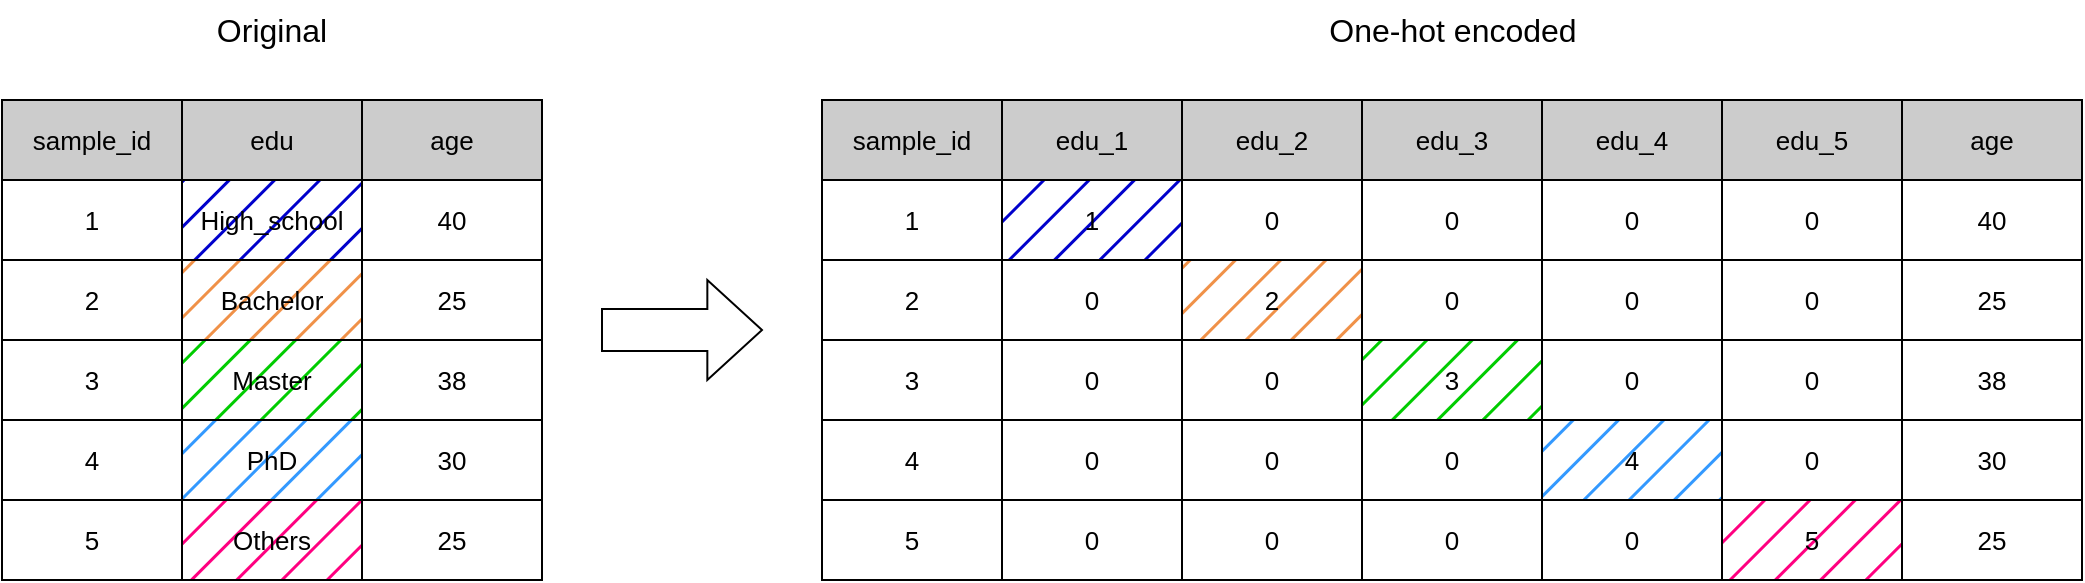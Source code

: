 <mxfile version="27.1.6">
  <diagram name="第 1 页" id="UjdoN_yO7u_s7miZdj-9">
    <mxGraphModel dx="1949" dy="731" grid="1" gridSize="10" guides="1" tooltips="1" connect="1" arrows="1" fold="1" page="1" pageScale="1" pageWidth="827" pageHeight="1169" math="0" shadow="0">
      <root>
        <mxCell id="0" />
        <mxCell id="1" parent="0" />
        <mxCell id="mAtXb0K_o6JOtv1EFaET-3" value="edu" style="rounded=0;whiteSpace=wrap;html=1;fontSize=13;fillColor=#CCCCCC;" vertex="1" parent="1">
          <mxGeometry x="80" y="80" width="90" height="40" as="geometry" />
        </mxCell>
        <mxCell id="mAtXb0K_o6JOtv1EFaET-9" value="High_school" style="rounded=0;whiteSpace=wrap;html=1;fontSize=13;fillColor=#0000CC;gradientColor=none;fillStyle=hatch;" vertex="1" parent="1">
          <mxGeometry x="80" y="120" width="90" height="40" as="geometry" />
        </mxCell>
        <mxCell id="mAtXb0K_o6JOtv1EFaET-10" value="Bachelor" style="rounded=0;whiteSpace=wrap;html=1;fontSize=13;fillColor=#F09148;gradientColor=none;fillStyle=hatch;" vertex="1" parent="1">
          <mxGeometry x="80" y="160" width="90" height="40" as="geometry" />
        </mxCell>
        <mxCell id="mAtXb0K_o6JOtv1EFaET-11" value="Master" style="rounded=0;whiteSpace=wrap;html=1;fontSize=13;fillColor=#00CC00;gradientColor=none;fillStyle=hatch;" vertex="1" parent="1">
          <mxGeometry x="80" y="200" width="90" height="40" as="geometry" />
        </mxCell>
        <mxCell id="mAtXb0K_o6JOtv1EFaET-12" value="PhD" style="rounded=0;whiteSpace=wrap;html=1;fontSize=13;fillColor=#3399FF;gradientColor=none;fillStyle=hatch;" vertex="1" parent="1">
          <mxGeometry x="80" y="240" width="90" height="40" as="geometry" />
        </mxCell>
        <mxCell id="mAtXb0K_o6JOtv1EFaET-13" value="Others" style="rounded=0;whiteSpace=wrap;html=1;fontSize=13;fillColor=#FF0080;gradientColor=none;fillStyle=hatch;" vertex="1" parent="1">
          <mxGeometry x="80" y="280" width="90" height="40" as="geometry" />
        </mxCell>
        <mxCell id="mAtXb0K_o6JOtv1EFaET-14" value="Original" style="text;html=1;align=center;verticalAlign=middle;whiteSpace=wrap;rounded=0;fontSize=16;" vertex="1" parent="1">
          <mxGeometry x="95" y="30" width="60" height="30" as="geometry" />
        </mxCell>
        <mxCell id="mAtXb0K_o6JOtv1EFaET-15" value="sample_id" style="rounded=0;whiteSpace=wrap;html=1;fontSize=13;fillColor=#CCCCCC;" vertex="1" parent="1">
          <mxGeometry x="-10" y="80" width="90" height="40" as="geometry" />
        </mxCell>
        <mxCell id="mAtXb0K_o6JOtv1EFaET-16" value="1" style="rounded=0;whiteSpace=wrap;html=1;fontSize=13;fillColor=#FFFFFF;" vertex="1" parent="1">
          <mxGeometry x="-10" y="120" width="90" height="40" as="geometry" />
        </mxCell>
        <mxCell id="mAtXb0K_o6JOtv1EFaET-17" value="2" style="rounded=0;whiteSpace=wrap;html=1;fontSize=13;fillColor=#FFFFFF;" vertex="1" parent="1">
          <mxGeometry x="-10" y="160" width="90" height="40" as="geometry" />
        </mxCell>
        <mxCell id="mAtXb0K_o6JOtv1EFaET-18" value="3" style="rounded=0;whiteSpace=wrap;html=1;fontSize=13;fillColor=#FFFFFF;" vertex="1" parent="1">
          <mxGeometry x="-10" y="200" width="90" height="40" as="geometry" />
        </mxCell>
        <mxCell id="mAtXb0K_o6JOtv1EFaET-19" value="4" style="rounded=0;whiteSpace=wrap;html=1;fontSize=13;fillColor=#FFFFFF;" vertex="1" parent="1">
          <mxGeometry x="-10" y="240" width="90" height="40" as="geometry" />
        </mxCell>
        <mxCell id="mAtXb0K_o6JOtv1EFaET-20" value="5" style="rounded=0;whiteSpace=wrap;html=1;fontSize=13;fillColor=#FFFFFF;" vertex="1" parent="1">
          <mxGeometry x="-10" y="280" width="90" height="40" as="geometry" />
        </mxCell>
        <mxCell id="mAtXb0K_o6JOtv1EFaET-21" value="age" style="rounded=0;whiteSpace=wrap;html=1;fontSize=13;fillColor=#CCCCCC;" vertex="1" parent="1">
          <mxGeometry x="170" y="80" width="90" height="40" as="geometry" />
        </mxCell>
        <mxCell id="mAtXb0K_o6JOtv1EFaET-22" value="40" style="rounded=0;whiteSpace=wrap;html=1;fontSize=13;fillColor=#FFFFFF;" vertex="1" parent="1">
          <mxGeometry x="170" y="120" width="90" height="40" as="geometry" />
        </mxCell>
        <mxCell id="mAtXb0K_o6JOtv1EFaET-23" value="25" style="rounded=0;whiteSpace=wrap;html=1;fontSize=13;fillColor=#FFFFFF;" vertex="1" parent="1">
          <mxGeometry x="170" y="160" width="90" height="40" as="geometry" />
        </mxCell>
        <mxCell id="mAtXb0K_o6JOtv1EFaET-24" value="38" style="rounded=0;whiteSpace=wrap;html=1;fontSize=13;fillColor=#FFFFFF;" vertex="1" parent="1">
          <mxGeometry x="170" y="200" width="90" height="40" as="geometry" />
        </mxCell>
        <mxCell id="mAtXb0K_o6JOtv1EFaET-25" value="30" style="rounded=0;whiteSpace=wrap;html=1;fontSize=13;fillColor=#FFFFFF;" vertex="1" parent="1">
          <mxGeometry x="170" y="240" width="90" height="40" as="geometry" />
        </mxCell>
        <mxCell id="mAtXb0K_o6JOtv1EFaET-26" value="25" style="rounded=0;whiteSpace=wrap;html=1;fontSize=13;fillColor=#FFFFFF;" vertex="1" parent="1">
          <mxGeometry x="170" y="280" width="90" height="40" as="geometry" />
        </mxCell>
        <mxCell id="mAtXb0K_o6JOtv1EFaET-27" value="sample_id" style="rounded=0;whiteSpace=wrap;html=1;fontSize=13;fillColor=#CCCCCC;" vertex="1" parent="1">
          <mxGeometry x="400" y="80" width="90" height="40" as="geometry" />
        </mxCell>
        <mxCell id="mAtXb0K_o6JOtv1EFaET-28" value="1" style="rounded=0;whiteSpace=wrap;html=1;fontSize=13;fillColor=#FFFFFF;" vertex="1" parent="1">
          <mxGeometry x="400" y="120" width="90" height="40" as="geometry" />
        </mxCell>
        <mxCell id="mAtXb0K_o6JOtv1EFaET-29" value="2" style="rounded=0;whiteSpace=wrap;html=1;fontSize=13;fillColor=#FFFFFF;" vertex="1" parent="1">
          <mxGeometry x="400" y="160" width="90" height="40" as="geometry" />
        </mxCell>
        <mxCell id="mAtXb0K_o6JOtv1EFaET-30" value="3" style="rounded=0;whiteSpace=wrap;html=1;fontSize=13;fillColor=#FFFFFF;" vertex="1" parent="1">
          <mxGeometry x="400" y="200" width="90" height="40" as="geometry" />
        </mxCell>
        <mxCell id="mAtXb0K_o6JOtv1EFaET-31" value="4" style="rounded=0;whiteSpace=wrap;html=1;fontSize=13;fillColor=#FFFFFF;" vertex="1" parent="1">
          <mxGeometry x="400" y="240" width="90" height="40" as="geometry" />
        </mxCell>
        <mxCell id="mAtXb0K_o6JOtv1EFaET-32" value="5" style="rounded=0;whiteSpace=wrap;html=1;fontSize=13;fillColor=#FFFFFF;" vertex="1" parent="1">
          <mxGeometry x="400" y="280" width="90" height="40" as="geometry" />
        </mxCell>
        <mxCell id="mAtXb0K_o6JOtv1EFaET-33" value="edu_1" style="rounded=0;whiteSpace=wrap;html=1;fontSize=13;fillColor=#CCCCCC;" vertex="1" parent="1">
          <mxGeometry x="490" y="80" width="90" height="40" as="geometry" />
        </mxCell>
        <mxCell id="mAtXb0K_o6JOtv1EFaET-35" value="0" style="rounded=0;whiteSpace=wrap;html=1;fontSize=13;fillColor=#FFFFFF;" vertex="1" parent="1">
          <mxGeometry x="490" y="160" width="90" height="40" as="geometry" />
        </mxCell>
        <mxCell id="mAtXb0K_o6JOtv1EFaET-36" value="0" style="rounded=0;whiteSpace=wrap;html=1;fontSize=13;fillColor=#FFFFFF;" vertex="1" parent="1">
          <mxGeometry x="490" y="200" width="90" height="40" as="geometry" />
        </mxCell>
        <mxCell id="mAtXb0K_o6JOtv1EFaET-37" value="0" style="rounded=0;whiteSpace=wrap;html=1;fontSize=13;fillColor=#FFFFFF;" vertex="1" parent="1">
          <mxGeometry x="490" y="240" width="90" height="40" as="geometry" />
        </mxCell>
        <mxCell id="mAtXb0K_o6JOtv1EFaET-38" value="0" style="rounded=0;whiteSpace=wrap;html=1;fontSize=13;fillColor=#FFFFFF;" vertex="1" parent="1">
          <mxGeometry x="490" y="280" width="90" height="40" as="geometry" />
        </mxCell>
        <mxCell id="mAtXb0K_o6JOtv1EFaET-39" value="edu_2" style="rounded=0;whiteSpace=wrap;html=1;fontSize=13;fillColor=#CCCCCC;" vertex="1" parent="1">
          <mxGeometry x="580" y="80" width="90" height="40" as="geometry" />
        </mxCell>
        <mxCell id="mAtXb0K_o6JOtv1EFaET-40" value="0" style="rounded=0;whiteSpace=wrap;html=1;fontSize=13;fillColor=#FFFFFF;" vertex="1" parent="1">
          <mxGeometry x="580" y="120" width="90" height="40" as="geometry" />
        </mxCell>
        <mxCell id="mAtXb0K_o6JOtv1EFaET-42" value="0" style="rounded=0;whiteSpace=wrap;html=1;fontSize=13;fillColor=#FFFFFF;" vertex="1" parent="1">
          <mxGeometry x="580" y="200" width="90" height="40" as="geometry" />
        </mxCell>
        <mxCell id="mAtXb0K_o6JOtv1EFaET-43" value="0" style="rounded=0;whiteSpace=wrap;html=1;fontSize=13;fillColor=#FFFFFF;" vertex="1" parent="1">
          <mxGeometry x="580" y="240" width="90" height="40" as="geometry" />
        </mxCell>
        <mxCell id="mAtXb0K_o6JOtv1EFaET-44" value="0" style="rounded=0;whiteSpace=wrap;html=1;fontSize=13;fillColor=#FFFFFF;" vertex="1" parent="1">
          <mxGeometry x="580" y="280" width="90" height="40" as="geometry" />
        </mxCell>
        <mxCell id="mAtXb0K_o6JOtv1EFaET-45" value="edu_3" style="rounded=0;whiteSpace=wrap;html=1;fontSize=13;fillColor=#CCCCCC;" vertex="1" parent="1">
          <mxGeometry x="670" y="80" width="90" height="40" as="geometry" />
        </mxCell>
        <mxCell id="mAtXb0K_o6JOtv1EFaET-46" value="0" style="rounded=0;whiteSpace=wrap;html=1;fontSize=13;fillColor=#FFFFFF;" vertex="1" parent="1">
          <mxGeometry x="670" y="120" width="90" height="40" as="geometry" />
        </mxCell>
        <mxCell id="mAtXb0K_o6JOtv1EFaET-47" value="0" style="rounded=0;whiteSpace=wrap;html=1;fontSize=13;fillColor=#FFFFFF;" vertex="1" parent="1">
          <mxGeometry x="670" y="160" width="90" height="40" as="geometry" />
        </mxCell>
        <mxCell id="mAtXb0K_o6JOtv1EFaET-49" value="0" style="rounded=0;whiteSpace=wrap;html=1;fontSize=13;fillColor=#FFFFFF;" vertex="1" parent="1">
          <mxGeometry x="670" y="240" width="90" height="40" as="geometry" />
        </mxCell>
        <mxCell id="mAtXb0K_o6JOtv1EFaET-50" value="0" style="rounded=0;whiteSpace=wrap;html=1;fontSize=13;fillColor=#FFFFFF;" vertex="1" parent="1">
          <mxGeometry x="670" y="280" width="90" height="40" as="geometry" />
        </mxCell>
        <mxCell id="mAtXb0K_o6JOtv1EFaET-51" value="edu_4" style="rounded=0;whiteSpace=wrap;html=1;fontSize=13;fillColor=#CCCCCC;" vertex="1" parent="1">
          <mxGeometry x="760" y="80" width="90" height="40" as="geometry" />
        </mxCell>
        <mxCell id="mAtXb0K_o6JOtv1EFaET-52" value="0" style="rounded=0;whiteSpace=wrap;html=1;fontSize=13;fillColor=#FFFFFF;" vertex="1" parent="1">
          <mxGeometry x="760" y="120" width="90" height="40" as="geometry" />
        </mxCell>
        <mxCell id="mAtXb0K_o6JOtv1EFaET-53" value="0" style="rounded=0;whiteSpace=wrap;html=1;fontSize=13;fillColor=#FFFFFF;" vertex="1" parent="1">
          <mxGeometry x="760" y="160" width="90" height="40" as="geometry" />
        </mxCell>
        <mxCell id="mAtXb0K_o6JOtv1EFaET-54" value="0" style="rounded=0;whiteSpace=wrap;html=1;fontSize=13;fillColor=#FFFFFF;" vertex="1" parent="1">
          <mxGeometry x="760" y="200" width="90" height="40" as="geometry" />
        </mxCell>
        <mxCell id="mAtXb0K_o6JOtv1EFaET-56" value="0" style="rounded=0;whiteSpace=wrap;html=1;fontSize=13;fillColor=#FFFFFF;" vertex="1" parent="1">
          <mxGeometry x="760" y="280" width="90" height="40" as="geometry" />
        </mxCell>
        <mxCell id="mAtXb0K_o6JOtv1EFaET-57" value="edu_5" style="rounded=0;whiteSpace=wrap;html=1;fontSize=13;fillColor=#CCCCCC;" vertex="1" parent="1">
          <mxGeometry x="850" y="80" width="90" height="40" as="geometry" />
        </mxCell>
        <mxCell id="mAtXb0K_o6JOtv1EFaET-58" value="0" style="rounded=0;whiteSpace=wrap;html=1;fontSize=13;fillColor=#FFFFFF;" vertex="1" parent="1">
          <mxGeometry x="850" y="120" width="90" height="40" as="geometry" />
        </mxCell>
        <mxCell id="mAtXb0K_o6JOtv1EFaET-59" value="0" style="rounded=0;whiteSpace=wrap;html=1;fontSize=13;fillColor=#FFFFFF;" vertex="1" parent="1">
          <mxGeometry x="850" y="160" width="90" height="40" as="geometry" />
        </mxCell>
        <mxCell id="mAtXb0K_o6JOtv1EFaET-60" value="0" style="rounded=0;whiteSpace=wrap;html=1;fontSize=13;fillColor=#FFFFFF;" vertex="1" parent="1">
          <mxGeometry x="850" y="200" width="90" height="40" as="geometry" />
        </mxCell>
        <mxCell id="mAtXb0K_o6JOtv1EFaET-61" value="0" style="rounded=0;whiteSpace=wrap;html=1;fontSize=13;fillColor=#FFFFFF;" vertex="1" parent="1">
          <mxGeometry x="850" y="240" width="90" height="40" as="geometry" />
        </mxCell>
        <mxCell id="mAtXb0K_o6JOtv1EFaET-63" value="age" style="rounded=0;whiteSpace=wrap;html=1;fontSize=13;fillColor=#CCCCCC;" vertex="1" parent="1">
          <mxGeometry x="940" y="80" width="90" height="40" as="geometry" />
        </mxCell>
        <mxCell id="mAtXb0K_o6JOtv1EFaET-64" value="40" style="rounded=0;whiteSpace=wrap;html=1;fontSize=13;fillColor=#FFFFFF;" vertex="1" parent="1">
          <mxGeometry x="940" y="120" width="90" height="40" as="geometry" />
        </mxCell>
        <mxCell id="mAtXb0K_o6JOtv1EFaET-65" value="25" style="rounded=0;whiteSpace=wrap;html=1;fontSize=13;fillColor=#FFFFFF;" vertex="1" parent="1">
          <mxGeometry x="940" y="160" width="90" height="40" as="geometry" />
        </mxCell>
        <mxCell id="mAtXb0K_o6JOtv1EFaET-66" value="38" style="rounded=0;whiteSpace=wrap;html=1;fontSize=13;fillColor=#FFFFFF;" vertex="1" parent="1">
          <mxGeometry x="940" y="200" width="90" height="40" as="geometry" />
        </mxCell>
        <mxCell id="mAtXb0K_o6JOtv1EFaET-67" value="30" style="rounded=0;whiteSpace=wrap;html=1;fontSize=13;fillColor=#FFFFFF;" vertex="1" parent="1">
          <mxGeometry x="940" y="240" width="90" height="40" as="geometry" />
        </mxCell>
        <mxCell id="mAtXb0K_o6JOtv1EFaET-68" value="25" style="rounded=0;whiteSpace=wrap;html=1;fontSize=13;fillColor=#FFFFFF;" vertex="1" parent="1">
          <mxGeometry x="940" y="280" width="90" height="40" as="geometry" />
        </mxCell>
        <mxCell id="mAtXb0K_o6JOtv1EFaET-69" value="1" style="rounded=0;whiteSpace=wrap;html=1;fontSize=13;fillColor=#0000CC;gradientColor=none;fillStyle=hatch;" vertex="1" parent="1">
          <mxGeometry x="490" y="120" width="90" height="40" as="geometry" />
        </mxCell>
        <mxCell id="mAtXb0K_o6JOtv1EFaET-70" value="2" style="rounded=0;whiteSpace=wrap;html=1;fontSize=13;fillColor=#F09148;gradientColor=none;fillStyle=hatch;" vertex="1" parent="1">
          <mxGeometry x="580" y="160" width="90" height="40" as="geometry" />
        </mxCell>
        <mxCell id="mAtXb0K_o6JOtv1EFaET-71" value="3" style="rounded=0;whiteSpace=wrap;html=1;fontSize=13;fillColor=#00CC00;gradientColor=none;fillStyle=hatch;" vertex="1" parent="1">
          <mxGeometry x="670" y="200" width="90" height="40" as="geometry" />
        </mxCell>
        <mxCell id="mAtXb0K_o6JOtv1EFaET-72" value="4" style="rounded=0;whiteSpace=wrap;html=1;fontSize=13;fillColor=#3399FF;gradientColor=none;fillStyle=hatch;" vertex="1" parent="1">
          <mxGeometry x="760" y="240" width="90" height="40" as="geometry" />
        </mxCell>
        <mxCell id="mAtXb0K_o6JOtv1EFaET-73" value="5" style="rounded=0;whiteSpace=wrap;html=1;fontSize=13;fillColor=#FF0080;gradientColor=none;fillStyle=hatch;" vertex="1" parent="1">
          <mxGeometry x="850" y="280" width="90" height="40" as="geometry" />
        </mxCell>
        <mxCell id="mAtXb0K_o6JOtv1EFaET-74" value="One-hot encoded" style="text;html=1;align=center;verticalAlign=middle;whiteSpace=wrap;rounded=0;fontSize=16;" vertex="1" parent="1">
          <mxGeometry x="632.5" y="30" width="165" height="30" as="geometry" />
        </mxCell>
        <mxCell id="mAtXb0K_o6JOtv1EFaET-76" value="" style="html=1;shadow=0;dashed=0;align=center;verticalAlign=middle;shape=mxgraph.arrows2.arrow;dy=0.58;dx=27.33;notch=0;" vertex="1" parent="1">
          <mxGeometry x="290" y="170" width="80" height="50" as="geometry" />
        </mxCell>
      </root>
    </mxGraphModel>
  </diagram>
</mxfile>
